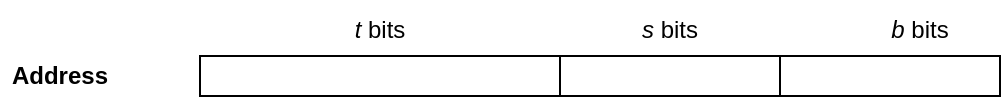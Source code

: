 <mxfile version="21.6.5" type="github">
  <diagram name="第 1 页" id="iURYr1PqEKKGJdDp2-O8">
    <mxGraphModel dx="1434" dy="828" grid="1" gridSize="10" guides="1" tooltips="1" connect="1" arrows="1" fold="1" page="1" pageScale="1" pageWidth="827" pageHeight="1169" math="0" shadow="0">
      <root>
        <mxCell id="0" />
        <mxCell id="1" parent="0" />
        <mxCell id="hPLPeUS3QsDFk2FpPuLF-1" value="" style="rounded=0;whiteSpace=wrap;html=1;" vertex="1" parent="1">
          <mxGeometry x="240" y="80" width="180" height="20" as="geometry" />
        </mxCell>
        <mxCell id="hPLPeUS3QsDFk2FpPuLF-2" value="" style="rounded=0;whiteSpace=wrap;html=1;" vertex="1" parent="1">
          <mxGeometry x="420" y="80" width="110" height="20" as="geometry" />
        </mxCell>
        <mxCell id="hPLPeUS3QsDFk2FpPuLF-3" value="" style="rounded=0;whiteSpace=wrap;html=1;" vertex="1" parent="1">
          <mxGeometry x="530" y="80" width="110" height="20" as="geometry" />
        </mxCell>
        <mxCell id="hPLPeUS3QsDFk2FpPuLF-4" value="&lt;i&gt;t&lt;/i&gt; bits" style="text;html=1;strokeColor=none;fillColor=none;align=center;verticalAlign=middle;whiteSpace=wrap;rounded=0;" vertex="1" parent="1">
          <mxGeometry x="300" y="52" width="60" height="30" as="geometry" />
        </mxCell>
        <mxCell id="hPLPeUS3QsDFk2FpPuLF-5" value="&lt;i&gt;s&lt;/i&gt; bits" style="text;html=1;strokeColor=none;fillColor=none;align=center;verticalAlign=middle;whiteSpace=wrap;rounded=0;" vertex="1" parent="1">
          <mxGeometry x="445" y="52" width="60" height="30" as="geometry" />
        </mxCell>
        <mxCell id="hPLPeUS3QsDFk2FpPuLF-6" value="&lt;i&gt;b&lt;/i&gt; bits" style="text;html=1;strokeColor=none;fillColor=none;align=center;verticalAlign=middle;whiteSpace=wrap;rounded=0;" vertex="1" parent="1">
          <mxGeometry x="570" y="52" width="60" height="30" as="geometry" />
        </mxCell>
        <mxCell id="hPLPeUS3QsDFk2FpPuLF-7" value="&lt;b&gt;Address&lt;/b&gt;" style="text;html=1;strokeColor=none;fillColor=none;align=center;verticalAlign=middle;whiteSpace=wrap;rounded=0;" vertex="1" parent="1">
          <mxGeometry x="140" y="75" width="60" height="30" as="geometry" />
        </mxCell>
      </root>
    </mxGraphModel>
  </diagram>
</mxfile>
